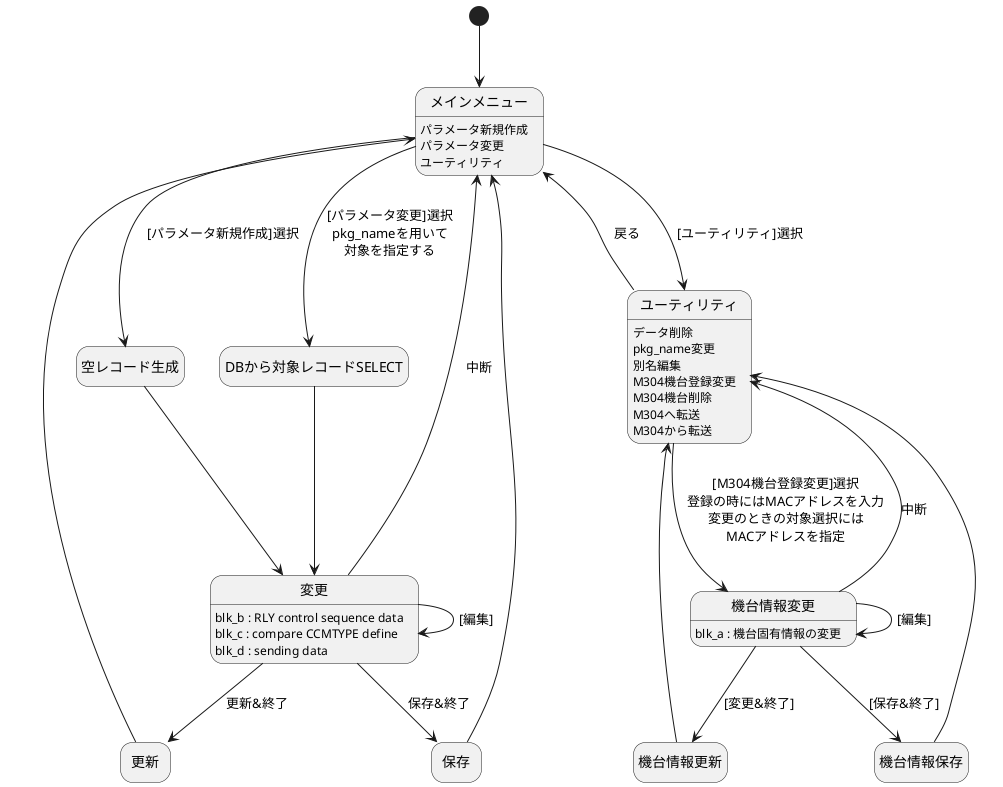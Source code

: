 @startuml
hide empty description
[*] --> メインメニュー

state メインメニュー  {
    メインメニュー : パラメータ新規作成
    メインメニュー : パラメータ変更
    メインメニュー : ユーティリティ
}

メインメニュー --> 空レコード生成 : [パラメータ新規作成]選択
メインメニュー --> DBから対象レコードSELECT : [パラメータ変更]選択\npkg_nameを用いて\n\
対象を指定する
空レコード生成 --> 変更
DBから対象レコードSELECT --> 変更
メインメニュー --> ユーティリティ : [ユーティリティ]選択
ユーティリティ --> メインメニュー : 戻る
ユーティリティ --> 機台情報変更 : [M304機台登録変更]選択\n登録の時にはMACアドレスを入力\n\
変更のときの対象選択には\nMACアドレスを指定
機台情報変更 --> ユーティリティ : 中断
機台情報変更 --> 機台情報更新 : [変更&終了]
機台情報更新 --> ユーティリティ
機台情報変更 --> 機台情報保存 : [保存&終了]
機台情報保存 --> ユーティリティ

変更 --> メインメニュー : 中断
変更 --> 更新 : 更新&終了
更新 --> メインメニュー
変更 --> 保存 : 保存&終了
保存 --> メインメニュー

state ユーティリティ {
    ユーティリティ : データ削除
    ユーティリティ : pkg_name変更
    ユーティリティ : 別名編集
    ユーティリティ : M304機台登録変更
    ユーティリティ : M304機台削除
    ユーティリティ : M304へ転送
    ユーティリティ : M304から転送
}

state 変更 {
    変更 : blk_b : RLY control sequence data
    変更 : blk_c : compare CCMTYPE define
    変更 : blk_d : sending data
}
変更 --> 変更 : [編集]

state 機台情報変更 {
    機台情報変更 : blk_a : 機台固有情報の変更
}
機台情報変更 --> 機台情報変更 : [編集]

@enduml